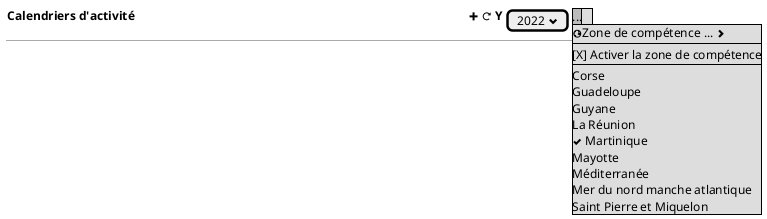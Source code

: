 @startsalt
{
{<b>Calendriers d'activité                                                                                                           <&plus> <&reload> Y {[2022 <&chevron-bottom>] {* ...
                                                                                                                                                                                      ... |  <&globe>Zone de compétence ... <&chevron-right> | - | [X] Activer la zone de compétence   | - | Corse | Guadeloupe | Guyane | La Réunion | <&check> Martinique | Mayotte | Méditerranée | Mer du nord manche atlantique | Saint Pierre et Miquelon }} }
  --


}
@endsalt